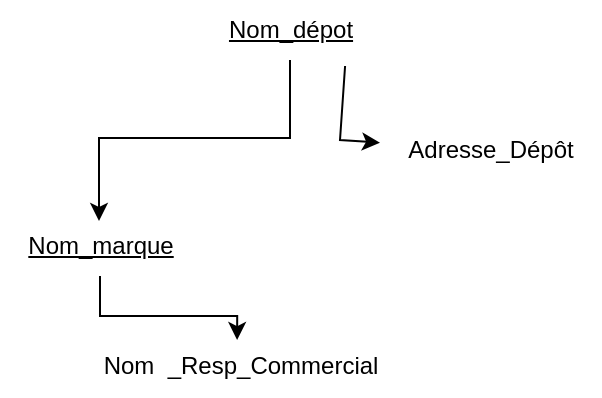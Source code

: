 <mxfile version="22.0.8" type="github">
  <diagram name="Page-1" id="77Dk8m20vRO0ozqzL1HK">
    <mxGraphModel dx="882" dy="604" grid="1" gridSize="10" guides="1" tooltips="1" connect="1" arrows="1" fold="1" page="1" pageScale="1" pageWidth="827" pageHeight="1169" math="0" shadow="0">
      <root>
        <mxCell id="0" />
        <mxCell id="1" parent="0" />
        <mxCell id="9YUBmkY8FJPBENhGCjLY-8" style="edgeStyle=orthogonalEdgeStyle;rounded=0;orthogonalLoop=1;jettySize=auto;html=1;entryX=0.495;entryY=0.083;entryDx=0;entryDy=0;entryPerimeter=0;" edge="1" parent="1" source="9YUBmkY8FJPBENhGCjLY-2" target="9YUBmkY8FJPBENhGCjLY-9">
          <mxGeometry relative="1" as="geometry">
            <mxPoint x="50" y="140" as="targetPoint" />
          </mxGeometry>
        </mxCell>
        <mxCell id="9YUBmkY8FJPBENhGCjLY-2" value="&lt;font style=&quot;vertical-align: inherit;&quot;&gt;&lt;font style=&quot;vertical-align: inherit;&quot;&gt;&lt;u&gt;Nom_dépot&lt;/u&gt;&lt;/font&gt;&lt;/font&gt;" style="text;html=1;align=center;verticalAlign=middle;resizable=0;points=[];autosize=1;strokeColor=none;fillColor=none;" vertex="1" parent="1">
          <mxGeometry x="100" y="20" width="90" height="30" as="geometry" />
        </mxCell>
        <mxCell id="9YUBmkY8FJPBENhGCjLY-3" value="" style="endArrow=classic;html=1;rounded=0;exitX=0.806;exitY=1.1;exitDx=0;exitDy=0;exitPerimeter=0;" edge="1" parent="1" source="9YUBmkY8FJPBENhGCjLY-2" target="9YUBmkY8FJPBENhGCjLY-7">
          <mxGeometry width="50" height="50" relative="1" as="geometry">
            <mxPoint x="130" y="60" as="sourcePoint" />
            <mxPoint x="196.1" y="101" as="targetPoint" />
            <Array as="points">
              <mxPoint x="170" y="90" />
            </Array>
          </mxGeometry>
        </mxCell>
        <mxCell id="9YUBmkY8FJPBENhGCjLY-7" value="&lt;font style=&quot;vertical-align: inherit;&quot;&gt;&lt;font style=&quot;vertical-align: inherit;&quot;&gt;Adresse_Dépôt&lt;/font&gt;&lt;/font&gt;" style="text;html=1;align=center;verticalAlign=middle;resizable=0;points=[];autosize=1;strokeColor=none;fillColor=none;" vertex="1" parent="1">
          <mxGeometry x="190" y="80" width="110" height="30" as="geometry" />
        </mxCell>
        <mxCell id="9YUBmkY8FJPBENhGCjLY-10" style="edgeStyle=orthogonalEdgeStyle;rounded=0;orthogonalLoop=1;jettySize=auto;html=1;entryX=0.491;entryY=0.067;entryDx=0;entryDy=0;entryPerimeter=0;" edge="1" parent="1" source="9YUBmkY8FJPBENhGCjLY-9" target="9YUBmkY8FJPBENhGCjLY-11">
          <mxGeometry relative="1" as="geometry">
            <mxPoint x="120" y="200" as="targetPoint" />
          </mxGeometry>
        </mxCell>
        <mxCell id="9YUBmkY8FJPBENhGCjLY-9" value="&lt;div style=&quot;text-align: left;&quot;&gt;&lt;span style=&quot;background-color: initial;&quot;&gt;&lt;font style=&quot;vertical-align: inherit;&quot;&gt;&lt;font style=&quot;vertical-align: inherit;&quot;&gt;&lt;u&gt;&lt;font style=&quot;vertical-align: inherit;&quot;&gt;&lt;font style=&quot;vertical-align: inherit;&quot;&gt;Nom_marque&lt;/font&gt;&lt;/font&gt;&lt;/u&gt;&lt;/font&gt;&lt;/font&gt;&lt;/span&gt;&lt;/div&gt;" style="text;html=1;align=center;verticalAlign=middle;resizable=0;points=[];autosize=1;strokeColor=none;fillColor=none;" vertex="1" parent="1">
          <mxGeometry y="128" width="100" height="30" as="geometry" />
        </mxCell>
        <mxCell id="9YUBmkY8FJPBENhGCjLY-11" value="&lt;font style=&quot;vertical-align: inherit;&quot;&gt;&lt;font style=&quot;vertical-align: inherit;&quot;&gt;&lt;font style=&quot;vertical-align: inherit;&quot;&gt;&lt;font style=&quot;vertical-align: inherit;&quot;&gt;&lt;font style=&quot;vertical-align: inherit;&quot;&gt;&lt;font style=&quot;vertical-align: inherit;&quot;&gt;Nom&amp;nbsp;  &lt;/font&gt;&lt;/font&gt;&lt;/font&gt;&lt;/font&gt;&lt;/font&gt;&lt;/font&gt;&lt;font style=&quot;vertical-align: inherit;&quot;&gt;&lt;font style=&quot;vertical-align: inherit;&quot;&gt;&lt;font style=&quot;vertical-align: inherit;&quot;&gt;&lt;font style=&quot;vertical-align: inherit;&quot;&gt;&lt;font style=&quot;vertical-align: inherit;&quot;&gt;&lt;font style=&quot;vertical-align: inherit;&quot;&gt;_Resp_Commercial&lt;/font&gt;&lt;/font&gt;&lt;/font&gt;&lt;/font&gt;&lt;/font&gt;&lt;/font&gt;" style="text;html=1;align=center;verticalAlign=middle;resizable=0;points=[];autosize=1;strokeColor=none;fillColor=none;" vertex="1" parent="1">
          <mxGeometry x="40" y="188" width="160" height="30" as="geometry" />
        </mxCell>
      </root>
    </mxGraphModel>
  </diagram>
</mxfile>
